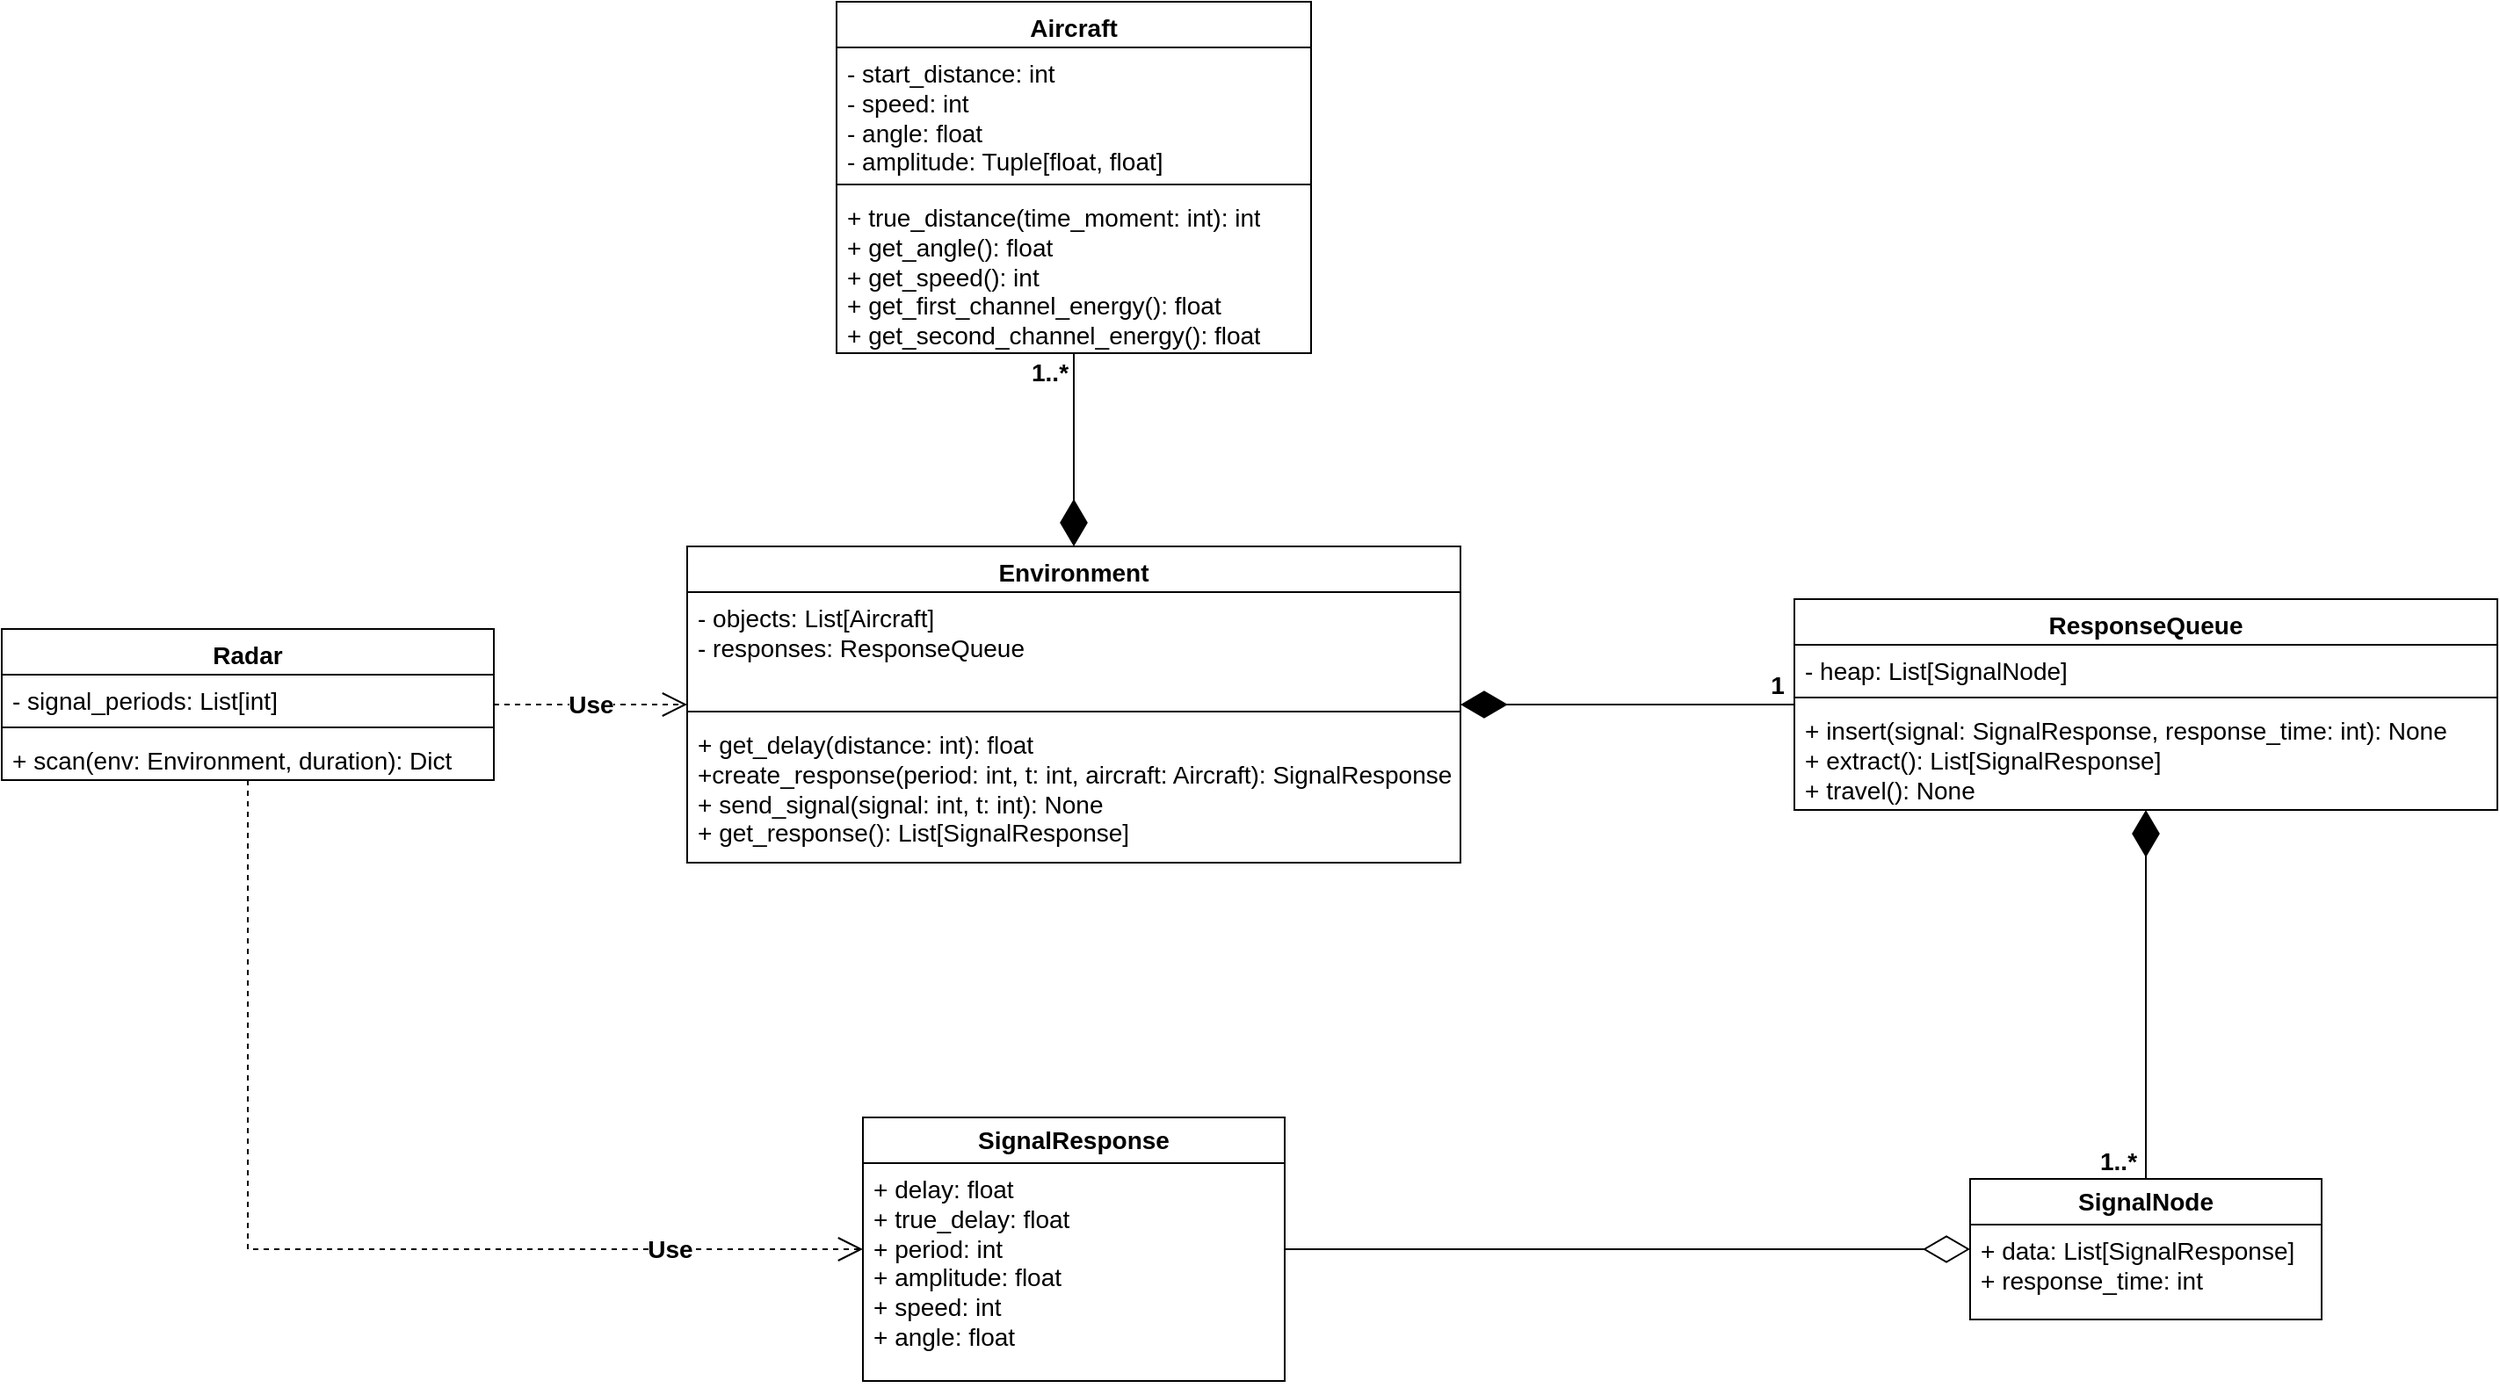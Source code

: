 <mxfile version="23.0.2" type="device">
  <diagram id="C5RBs43oDa-KdzZeNtuy" name="Page-1">
    <mxGraphModel dx="1877" dy="629" grid="1" gridSize="10" guides="1" tooltips="1" connect="1" arrows="1" fold="1" page="1" pageScale="1" pageWidth="827" pageHeight="1169" math="0" shadow="0">
      <root>
        <mxCell id="WIyWlLk6GJQsqaUBKTNV-0" />
        <mxCell id="WIyWlLk6GJQsqaUBKTNV-1" parent="WIyWlLk6GJQsqaUBKTNV-0" />
        <mxCell id="GF2OPw2r5ZtbMO8D5Vbo-16" value="&lt;font style=&quot;font-size: 14px;&quot;&gt;Radar&lt;/font&gt;" style="swimlane;fontStyle=1;align=center;verticalAlign=top;childLayout=stackLayout;horizontal=1;startSize=26;horizontalStack=0;resizeParent=1;resizeParentMax=0;resizeLast=0;collapsible=1;marginBottom=0;whiteSpace=wrap;html=1;" parent="WIyWlLk6GJQsqaUBKTNV-1" vertex="1">
          <mxGeometry x="-260" y="357" width="280" height="86" as="geometry" />
        </mxCell>
        <mxCell id="GF2OPw2r5ZtbMO8D5Vbo-17" value="&lt;font style=&quot;font-size: 14px;&quot;&gt;- signal_periods: List[int]&lt;/font&gt;" style="text;strokeColor=none;fillColor=none;align=left;verticalAlign=top;spacingLeft=4;spacingRight=4;overflow=hidden;rotatable=0;points=[[0,0.5],[1,0.5]];portConstraint=eastwest;whiteSpace=wrap;html=1;" parent="GF2OPw2r5ZtbMO8D5Vbo-16" vertex="1">
          <mxGeometry y="26" width="280" height="26" as="geometry" />
        </mxCell>
        <mxCell id="GF2OPw2r5ZtbMO8D5Vbo-18" value="" style="line;strokeWidth=1;fillColor=none;align=left;verticalAlign=middle;spacingTop=-1;spacingLeft=3;spacingRight=3;rotatable=0;labelPosition=right;points=[];portConstraint=eastwest;strokeColor=inherit;" parent="GF2OPw2r5ZtbMO8D5Vbo-16" vertex="1">
          <mxGeometry y="52" width="280" height="8" as="geometry" />
        </mxCell>
        <mxCell id="GF2OPw2r5ZtbMO8D5Vbo-19" value="&lt;font style=&quot;font-size: 14px;&quot;&gt;+ scan(env: Environment, duration): Dict&lt;/font&gt;" style="text;strokeColor=none;fillColor=none;align=left;verticalAlign=top;spacingLeft=4;spacingRight=4;overflow=hidden;rotatable=0;points=[[0,0.5],[1,0.5]];portConstraint=eastwest;whiteSpace=wrap;html=1;" parent="GF2OPw2r5ZtbMO8D5Vbo-16" vertex="1">
          <mxGeometry y="60" width="280" height="26" as="geometry" />
        </mxCell>
        <mxCell id="GF2OPw2r5ZtbMO8D5Vbo-22" value="&lt;font style=&quot;font-size: 14px;&quot;&gt;Aircraft&lt;/font&gt;" style="swimlane;fontStyle=1;align=center;verticalAlign=top;childLayout=stackLayout;horizontal=1;startSize=26;horizontalStack=0;resizeParent=1;resizeParentMax=0;resizeLast=0;collapsible=1;marginBottom=0;whiteSpace=wrap;html=1;" parent="WIyWlLk6GJQsqaUBKTNV-1" vertex="1">
          <mxGeometry x="215" width="270" height="200" as="geometry" />
        </mxCell>
        <mxCell id="GF2OPw2r5ZtbMO8D5Vbo-23" value="&lt;font style=&quot;font-size: 14px;&quot;&gt;- start_distance: int&lt;br&gt;- speed: int&lt;br&gt;- angle: float&lt;br&gt;- amplitude: Tuple[float, float]&lt;br&gt;&lt;/font&gt;" style="text;strokeColor=none;fillColor=none;align=left;verticalAlign=top;spacingLeft=4;spacingRight=4;overflow=hidden;rotatable=0;points=[[0,0.5],[1,0.5]];portConstraint=eastwest;whiteSpace=wrap;html=1;" parent="GF2OPw2r5ZtbMO8D5Vbo-22" vertex="1">
          <mxGeometry y="26" width="270" height="74" as="geometry" />
        </mxCell>
        <mxCell id="GF2OPw2r5ZtbMO8D5Vbo-24" value="" style="line;strokeWidth=1;fillColor=none;align=left;verticalAlign=middle;spacingTop=-1;spacingLeft=3;spacingRight=3;rotatable=0;labelPosition=right;points=[];portConstraint=eastwest;strokeColor=inherit;" parent="GF2OPw2r5ZtbMO8D5Vbo-22" vertex="1">
          <mxGeometry y="100" width="270" height="8" as="geometry" />
        </mxCell>
        <mxCell id="GF2OPw2r5ZtbMO8D5Vbo-25" value="&lt;font style=&quot;font-size: 14px;&quot;&gt;+ true_distance(time_moment: int): int&lt;br&gt;+ get_angle(): float&lt;br&gt;+ get_speed(): int&lt;br&gt;+ get_first_channel_energy(): float&lt;br&gt;+ get_second_channel_energy(): float&lt;br&gt;&lt;/font&gt;" style="text;strokeColor=none;fillColor=none;align=left;verticalAlign=top;spacingLeft=4;spacingRight=4;overflow=hidden;rotatable=0;points=[[0,0.5],[1,0.5]];portConstraint=eastwest;whiteSpace=wrap;html=1;" parent="GF2OPw2r5ZtbMO8D5Vbo-22" vertex="1">
          <mxGeometry y="108" width="270" height="92" as="geometry" />
        </mxCell>
        <mxCell id="GF2OPw2r5ZtbMO8D5Vbo-26" value="&lt;b&gt;&lt;font style=&quot;font-size: 14px;&quot;&gt;SignalResponse&lt;/font&gt;&lt;/b&gt;" style="swimlane;fontStyle=0;childLayout=stackLayout;horizontal=1;startSize=26;fillColor=none;horizontalStack=0;resizeParent=1;resizeParentMax=0;resizeLast=0;collapsible=1;marginBottom=0;whiteSpace=wrap;html=1;" parent="WIyWlLk6GJQsqaUBKTNV-1" vertex="1">
          <mxGeometry x="230" y="635" width="240" height="150" as="geometry">
            <mxRectangle x="310" y="420" width="110" height="30" as="alternateBounds" />
          </mxGeometry>
        </mxCell>
        <mxCell id="GF2OPw2r5ZtbMO8D5Vbo-27" value="&lt;font style=&quot;font-size: 14px;&quot;&gt;+ delay: float&lt;br&gt;+ true_delay: float&lt;br&gt;+ period: int&lt;br&gt;+ amplitude: float&lt;br&gt;+ speed: int&lt;br&gt;+ angle: float&lt;br&gt;&lt;/font&gt;" style="text;strokeColor=none;fillColor=none;align=left;verticalAlign=top;spacingLeft=4;spacingRight=4;overflow=hidden;rotatable=0;points=[[0,0.5],[1,0.5]];portConstraint=eastwest;whiteSpace=wrap;html=1;" parent="GF2OPw2r5ZtbMO8D5Vbo-26" vertex="1">
          <mxGeometry y="26" width="240" height="124" as="geometry" />
        </mxCell>
        <mxCell id="GF2OPw2r5ZtbMO8D5Vbo-28" value="&lt;font style=&quot;font-size: 14px;&quot;&gt;ResponseQueue&lt;/font&gt;" style="swimlane;fontStyle=1;align=center;verticalAlign=top;childLayout=stackLayout;horizontal=1;startSize=26;horizontalStack=0;resizeParent=1;resizeParentMax=0;resizeLast=0;collapsible=1;marginBottom=0;whiteSpace=wrap;html=1;" parent="WIyWlLk6GJQsqaUBKTNV-1" vertex="1">
          <mxGeometry x="760" y="340" width="400" height="120" as="geometry" />
        </mxCell>
        <mxCell id="GF2OPw2r5ZtbMO8D5Vbo-29" value="&lt;font style=&quot;font-size: 14px;&quot;&gt;- heap: List[SignalNode]&lt;/font&gt;" style="text;strokeColor=none;fillColor=none;align=left;verticalAlign=top;spacingLeft=4;spacingRight=4;overflow=hidden;rotatable=0;points=[[0,0.5],[1,0.5]];portConstraint=eastwest;whiteSpace=wrap;html=1;" parent="GF2OPw2r5ZtbMO8D5Vbo-28" vertex="1">
          <mxGeometry y="26" width="400" height="26" as="geometry" />
        </mxCell>
        <mxCell id="GF2OPw2r5ZtbMO8D5Vbo-30" value="" style="line;strokeWidth=1;fillColor=none;align=left;verticalAlign=middle;spacingTop=-1;spacingLeft=3;spacingRight=3;rotatable=0;labelPosition=right;points=[];portConstraint=eastwest;strokeColor=inherit;" parent="GF2OPw2r5ZtbMO8D5Vbo-28" vertex="1">
          <mxGeometry y="52" width="400" height="8" as="geometry" />
        </mxCell>
        <mxCell id="GF2OPw2r5ZtbMO8D5Vbo-31" value="&lt;font style=&quot;font-size: 14px;&quot;&gt;+ insert(signal: SignalResponse, response_time: int): None&lt;br&gt;+ extract(): List[SignalResponse]&lt;br&gt;+ travel(): None&lt;br&gt;&lt;/font&gt;" style="text;strokeColor=none;fillColor=none;align=left;verticalAlign=top;spacingLeft=4;spacingRight=4;overflow=hidden;rotatable=0;points=[[0,0.5],[1,0.5]];portConstraint=eastwest;whiteSpace=wrap;html=1;" parent="GF2OPw2r5ZtbMO8D5Vbo-28" vertex="1">
          <mxGeometry y="60" width="400" height="60" as="geometry" />
        </mxCell>
        <mxCell id="GF2OPw2r5ZtbMO8D5Vbo-39" value="&lt;b&gt;&lt;font style=&quot;font-size: 14px;&quot;&gt;SignalNode&lt;/font&gt;&lt;/b&gt;" style="swimlane;fontStyle=0;childLayout=stackLayout;horizontal=1;startSize=26;fillColor=none;horizontalStack=0;resizeParent=1;resizeParentMax=0;resizeLast=0;collapsible=1;marginBottom=0;whiteSpace=wrap;html=1;" parent="WIyWlLk6GJQsqaUBKTNV-1" vertex="1">
          <mxGeometry x="860" y="670" width="200" height="80" as="geometry" />
        </mxCell>
        <mxCell id="GF2OPw2r5ZtbMO8D5Vbo-40" value="&lt;font style=&quot;font-size: 14px;&quot;&gt;+ data: List[SignalResponse]&lt;br&gt;+ response_time: int&lt;br&gt;&lt;/font&gt;" style="text;strokeColor=none;fillColor=none;align=left;verticalAlign=top;spacingLeft=4;spacingRight=4;overflow=hidden;rotatable=0;points=[[0,0.5],[1,0.5]];portConstraint=eastwest;whiteSpace=wrap;html=1;" parent="GF2OPw2r5ZtbMO8D5Vbo-39" vertex="1">
          <mxGeometry y="26" width="200" height="54" as="geometry" />
        </mxCell>
        <mxCell id="GF2OPw2r5ZtbMO8D5Vbo-41" value="" style="endArrow=diamondThin;endFill=1;endSize=24;html=1;rounded=0;" parent="WIyWlLk6GJQsqaUBKTNV-1" source="GF2OPw2r5ZtbMO8D5Vbo-39" target="GF2OPw2r5ZtbMO8D5Vbo-28" edge="1">
          <mxGeometry width="160" relative="1" as="geometry">
            <mxPoint x="1204" y="460" as="sourcePoint" />
            <mxPoint x="1364" y="460" as="targetPoint" />
          </mxGeometry>
        </mxCell>
        <mxCell id="GF2OPw2r5ZtbMO8D5Vbo-42" value="&lt;font style=&quot;font-size: 14px;&quot;&gt;&lt;b&gt;1..*&lt;/b&gt;&lt;/font&gt;" style="edgeLabel;html=1;align=center;verticalAlign=middle;resizable=0;points=[];" parent="GF2OPw2r5ZtbMO8D5Vbo-41" vertex="1" connectable="0">
          <mxGeometry x="-0.662" y="-1" relative="1" as="geometry">
            <mxPoint x="-17" y="25" as="offset" />
          </mxGeometry>
        </mxCell>
        <mxCell id="GF2OPw2r5ZtbMO8D5Vbo-43" value="" style="endArrow=diamondThin;endFill=0;endSize=24;html=1;rounded=0;" parent="WIyWlLk6GJQsqaUBKTNV-1" source="GF2OPw2r5ZtbMO8D5Vbo-26" target="GF2OPw2r5ZtbMO8D5Vbo-39" edge="1">
          <mxGeometry width="160" relative="1" as="geometry">
            <mxPoint x="1184" y="770" as="sourcePoint" />
            <mxPoint x="1284" y="550" as="targetPoint" />
          </mxGeometry>
        </mxCell>
        <mxCell id="GF2OPw2r5ZtbMO8D5Vbo-48" value="&lt;font style=&quot;font-size: 14px;&quot;&gt;Environment&lt;/font&gt;" style="swimlane;fontStyle=1;align=center;verticalAlign=top;childLayout=stackLayout;horizontal=1;startSize=26;horizontalStack=0;resizeParent=1;resizeParentMax=0;resizeLast=0;collapsible=1;marginBottom=0;whiteSpace=wrap;html=1;" parent="WIyWlLk6GJQsqaUBKTNV-1" vertex="1">
          <mxGeometry x="130" y="310" width="440" height="180" as="geometry" />
        </mxCell>
        <mxCell id="GF2OPw2r5ZtbMO8D5Vbo-49" value="&lt;font style=&quot;font-size: 14px;&quot;&gt;- objects: List[Aircraft]&lt;br&gt;- responses: ResponseQueue&lt;br&gt;&lt;/font&gt;" style="text;strokeColor=none;fillColor=none;align=left;verticalAlign=top;spacingLeft=4;spacingRight=4;overflow=hidden;rotatable=0;points=[[0,0.5],[1,0.5]];portConstraint=eastwest;whiteSpace=wrap;html=1;" parent="GF2OPw2r5ZtbMO8D5Vbo-48" vertex="1">
          <mxGeometry y="26" width="440" height="64" as="geometry" />
        </mxCell>
        <mxCell id="GF2OPw2r5ZtbMO8D5Vbo-50" value="" style="line;strokeWidth=1;fillColor=none;align=left;verticalAlign=middle;spacingTop=-1;spacingLeft=3;spacingRight=3;rotatable=0;labelPosition=right;points=[];portConstraint=eastwest;strokeColor=inherit;" parent="GF2OPw2r5ZtbMO8D5Vbo-48" vertex="1">
          <mxGeometry y="90" width="440" height="8" as="geometry" />
        </mxCell>
        <mxCell id="GF2OPw2r5ZtbMO8D5Vbo-51" value="&lt;font style=&quot;font-size: 14px;&quot;&gt;+ get_delay(distance: int): float&lt;br&gt;+create_response(period: int, t: int, aircraft: Aircraft): SignalResponse&lt;br&gt;+ send_signal(signal: int, t: int): None&lt;br&gt;+ get_response(): List[SignalResponse]&lt;br&gt;&lt;/font&gt;" style="text;strokeColor=none;fillColor=none;align=left;verticalAlign=top;spacingLeft=4;spacingRight=4;overflow=hidden;rotatable=0;points=[[0,0.5],[1,0.5]];portConstraint=eastwest;whiteSpace=wrap;html=1;" parent="GF2OPw2r5ZtbMO8D5Vbo-48" vertex="1">
          <mxGeometry y="98" width="440" height="82" as="geometry" />
        </mxCell>
        <mxCell id="GF2OPw2r5ZtbMO8D5Vbo-52" value="" style="endArrow=diamondThin;endFill=1;endSize=24;html=1;rounded=0;" parent="WIyWlLk6GJQsqaUBKTNV-1" source="GF2OPw2r5ZtbMO8D5Vbo-22" target="GF2OPw2r5ZtbMO8D5Vbo-48" edge="1">
          <mxGeometry width="160" relative="1" as="geometry">
            <mxPoint x="340" y="200" as="sourcePoint" />
            <mxPoint x="500" y="200" as="targetPoint" />
          </mxGeometry>
        </mxCell>
        <mxCell id="GF2OPw2r5ZtbMO8D5Vbo-53" value="&lt;font style=&quot;font-size: 14px;&quot;&gt;&lt;b&gt;1..*&lt;/b&gt;&lt;/font&gt;" style="edgeLabel;html=1;align=center;verticalAlign=middle;resizable=0;points=[];" parent="GF2OPw2r5ZtbMO8D5Vbo-52" vertex="1" connectable="0">
          <mxGeometry x="-0.831" y="-1" relative="1" as="geometry">
            <mxPoint x="-13" y="1" as="offset" />
          </mxGeometry>
        </mxCell>
        <mxCell id="GF2OPw2r5ZtbMO8D5Vbo-57" value="" style="endArrow=diamondThin;endFill=1;endSize=24;html=1;rounded=0;" parent="WIyWlLk6GJQsqaUBKTNV-1" source="GF2OPw2r5ZtbMO8D5Vbo-28" target="GF2OPw2r5ZtbMO8D5Vbo-48" edge="1">
          <mxGeometry width="160" relative="1" as="geometry">
            <mxPoint x="330" y="560" as="sourcePoint" />
            <mxPoint x="490" y="560" as="targetPoint" />
          </mxGeometry>
        </mxCell>
        <mxCell id="GF2OPw2r5ZtbMO8D5Vbo-58" value="&lt;font style=&quot;font-size: 14px;&quot;&gt;&lt;b&gt;1&lt;/b&gt;&lt;/font&gt;" style="edgeLabel;html=1;align=center;verticalAlign=middle;resizable=0;points=[];" parent="GF2OPw2r5ZtbMO8D5Vbo-57" vertex="1" connectable="0">
          <mxGeometry x="-0.812" y="-1" relative="1" as="geometry">
            <mxPoint x="8" y="-10" as="offset" />
          </mxGeometry>
        </mxCell>
        <mxCell id="GF2OPw2r5ZtbMO8D5Vbo-59" value="&lt;font style=&quot;font-size: 14px;&quot;&gt;&lt;b&gt;Use&lt;/b&gt;&lt;/font&gt;" style="endArrow=open;endSize=12;dashed=1;html=1;rounded=0;" parent="WIyWlLk6GJQsqaUBKTNV-1" source="GF2OPw2r5ZtbMO8D5Vbo-16" target="GF2OPw2r5ZtbMO8D5Vbo-48" edge="1">
          <mxGeometry width="160" relative="1" as="geometry">
            <mxPoint x="20" y="450" as="sourcePoint" />
            <mxPoint x="180" y="450" as="targetPoint" />
          </mxGeometry>
        </mxCell>
        <mxCell id="GF2OPw2r5ZtbMO8D5Vbo-60" value="&lt;font style=&quot;font-size: 14px;&quot;&gt;&lt;b&gt;Use&lt;/b&gt;&lt;/font&gt;" style="endArrow=open;endSize=12;dashed=1;html=1;rounded=0;" parent="WIyWlLk6GJQsqaUBKTNV-1" source="GF2OPw2r5ZtbMO8D5Vbo-16" target="GF2OPw2r5ZtbMO8D5Vbo-26" edge="1">
          <mxGeometry x="0.647" width="160" relative="1" as="geometry">
            <mxPoint x="-10" y="620" as="sourcePoint" />
            <mxPoint x="150" y="620" as="targetPoint" />
            <Array as="points">
              <mxPoint x="-120" y="710" />
            </Array>
            <mxPoint x="-1" as="offset" />
          </mxGeometry>
        </mxCell>
      </root>
    </mxGraphModel>
  </diagram>
</mxfile>

